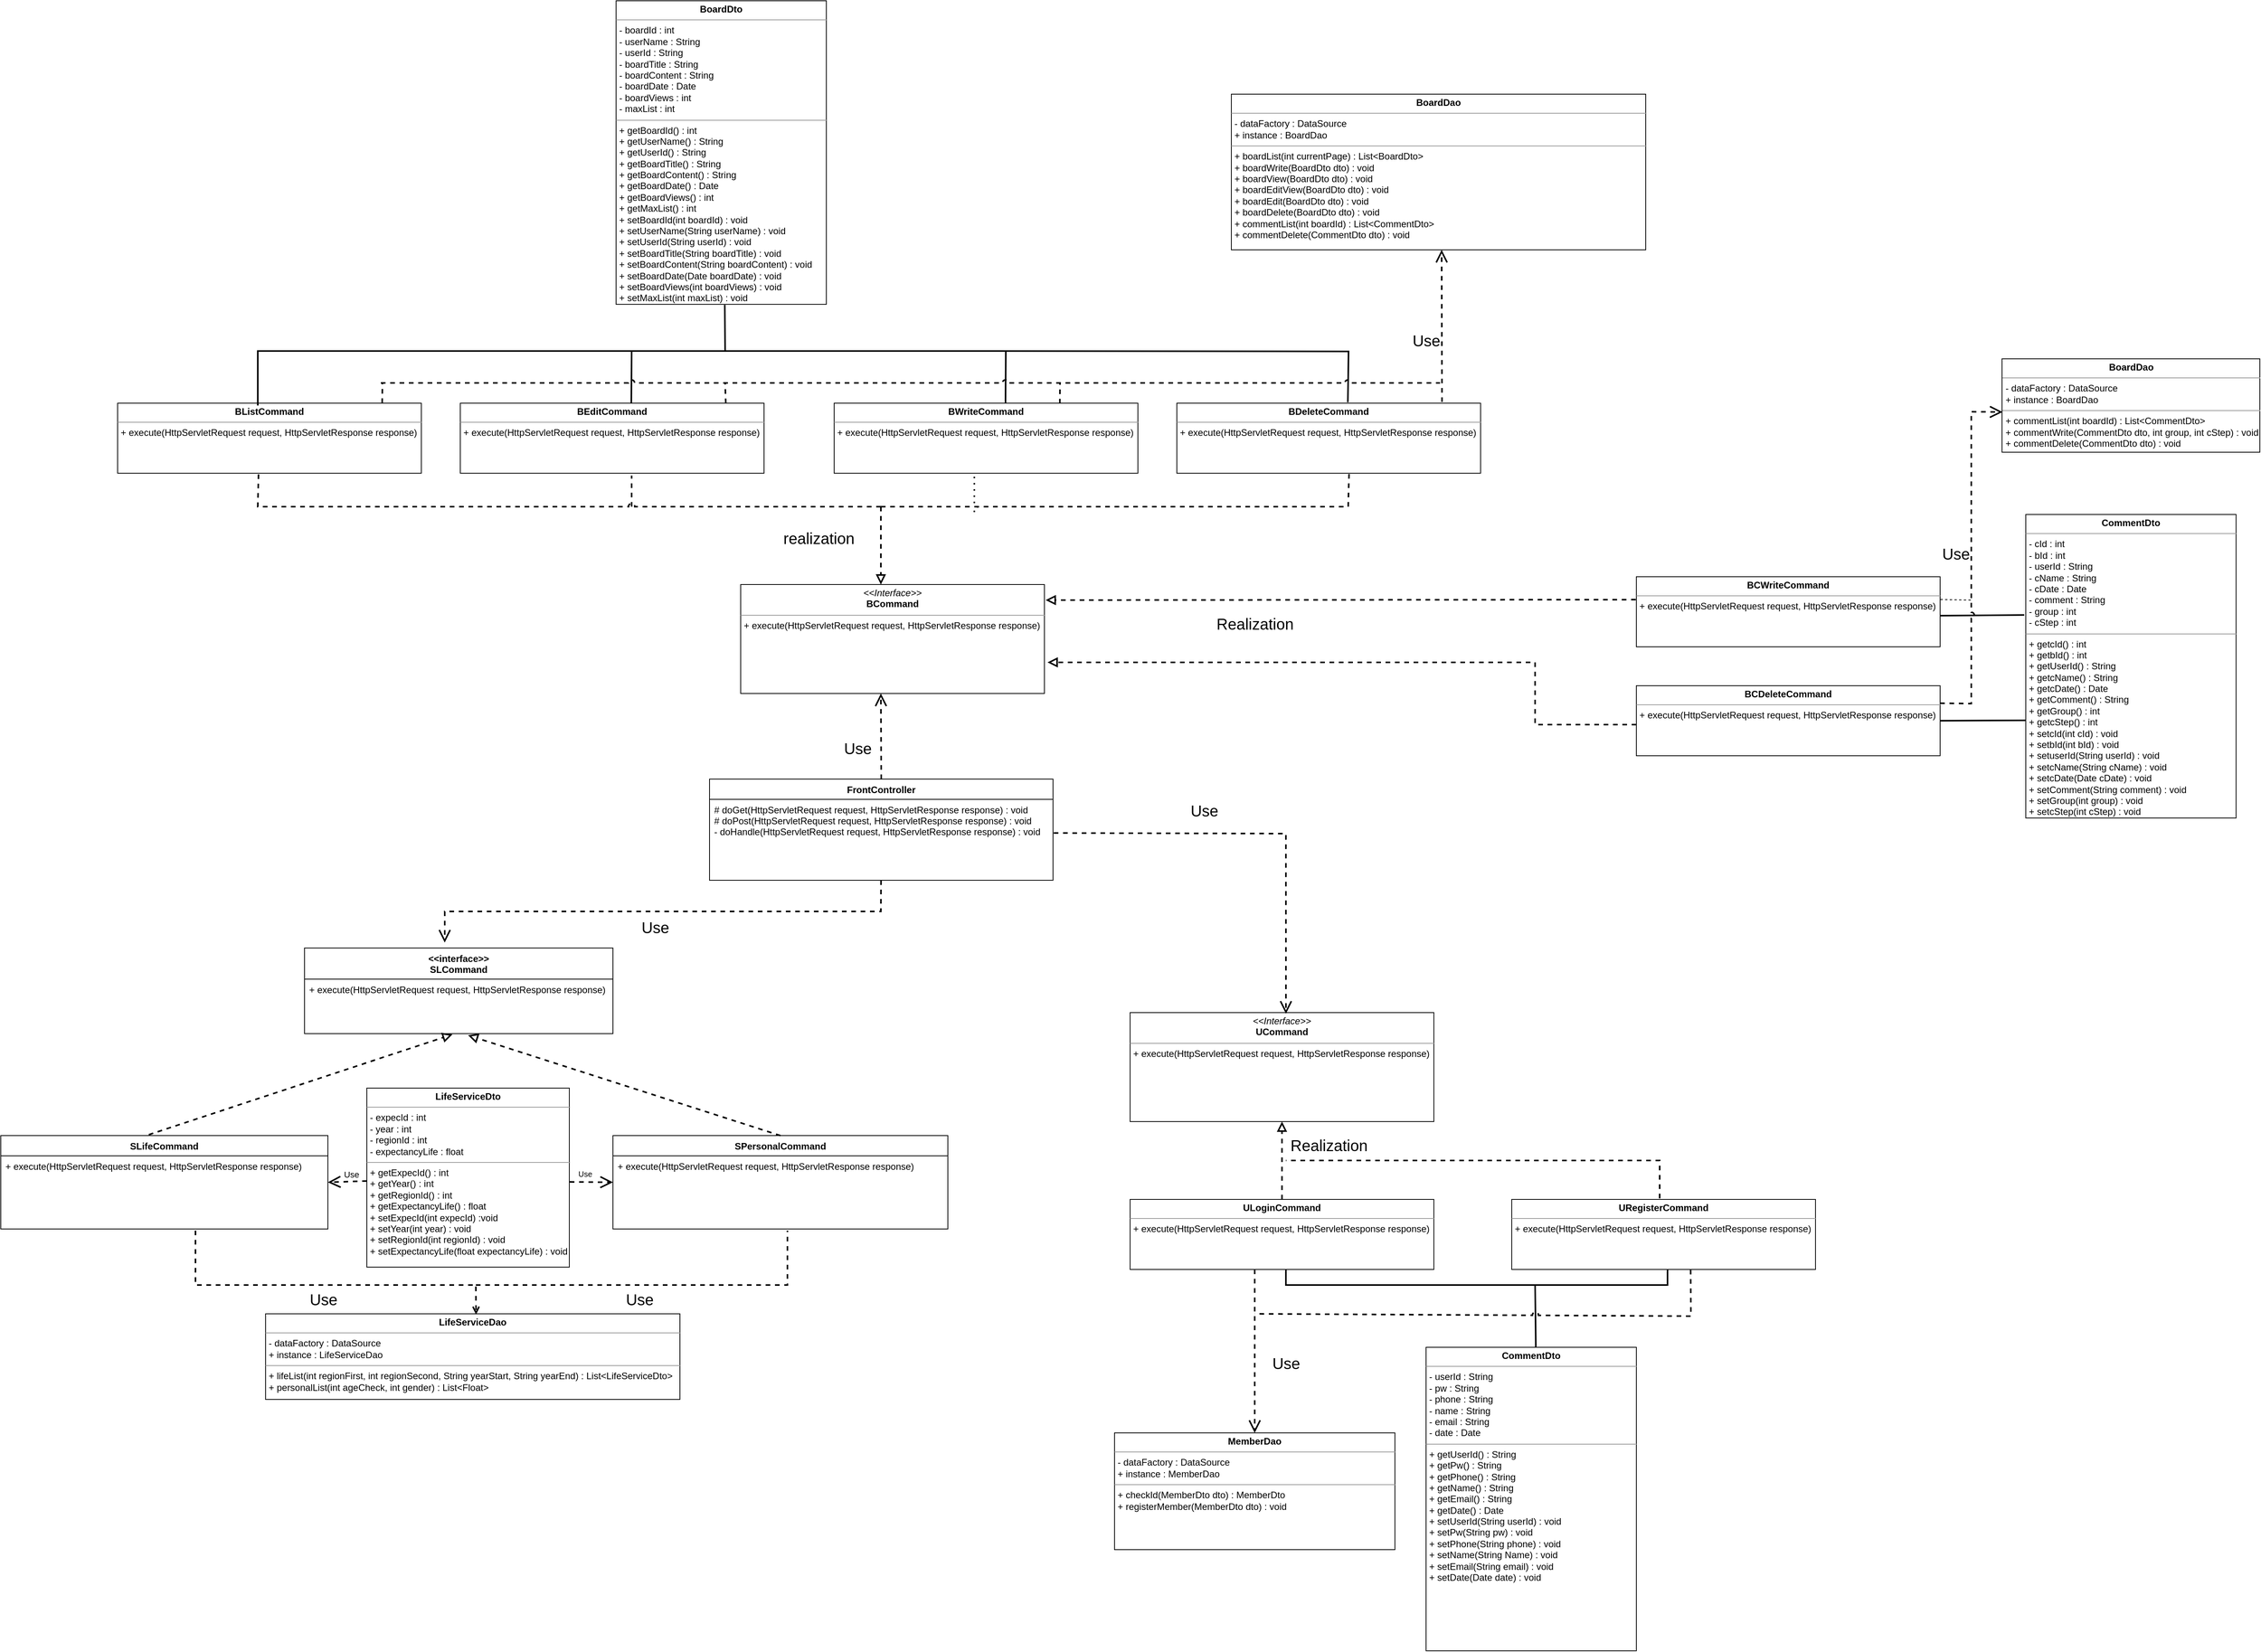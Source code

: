 <mxfile version="20.8.16" type="device"><diagram id="C5RBs43oDa-KdzZeNtuy" name="Page-1"><mxGraphModel dx="4364" dy="2813" grid="1" gridSize="10" guides="1" tooltips="1" connect="1" arrows="1" fold="1" page="1" pageScale="1" pageWidth="1169" pageHeight="827" background="none" math="0" shadow="0"><root><mxCell id="WIyWlLk6GJQsqaUBKTNV-0"/><mxCell id="WIyWlLk6GJQsqaUBKTNV-1" parent="WIyWlLk6GJQsqaUBKTNV-0"/><mxCell id="zkfFHV4jXpPFQw0GAbJ--0" value="FrontController" style="swimlane;fontStyle=1;align=center;verticalAlign=top;childLayout=stackLayout;horizontal=1;startSize=26;horizontalStack=0;resizeParent=1;resizeLast=0;collapsible=1;marginBottom=0;rounded=0;shadow=0;strokeWidth=1;" parent="WIyWlLk6GJQsqaUBKTNV-1" vertex="1"><mxGeometry x="-740" y="30" width="441" height="130" as="geometry"><mxRectangle x="230" y="140" width="160" height="26" as="alternateBounds"/></mxGeometry></mxCell><mxCell id="zkfFHV4jXpPFQw0GAbJ--5" value="# doGet(HttpServletRequest request, HttpServletResponse response) : void&#10;# doPost(HttpServletRequest request, HttpServletResponse response) : void&#10;- doHandle(HttpServletRequest request, HttpServletResponse response) : void&#10; " style="text;align=left;verticalAlign=top;spacingLeft=4;spacingRight=4;overflow=hidden;rotatable=0;points=[[0,0.5],[1,0.5]];portConstraint=eastwest;" parent="zkfFHV4jXpPFQw0GAbJ--0" vertex="1"><mxGeometry y="26" width="441" height="104" as="geometry"/></mxCell><mxCell id="jNROpokD75IWTTZKU7KT-20" value="&lt;font style=&quot;font-size: 20px;&quot;&gt;Use&lt;/font&gt;" style="endArrow=open;endSize=12;dashed=1;html=1;rounded=0;strokeWidth=2;" parent="zkfFHV4jXpPFQw0GAbJ--0" edge="1" source="zkfFHV4jXpPFQw0GAbJ--5"><mxGeometry x="0.031" y="20" width="160" relative="1" as="geometry"><mxPoint x="370" y="199" as="sourcePoint"/><mxPoint x="-340" y="210" as="targetPoint"/><Array as="points"><mxPoint x="220" y="170"/><mxPoint x="-340" y="170"/></Array><mxPoint as="offset"/></mxGeometry></mxCell><mxCell id="zkfFHV4jXpPFQw0GAbJ--6" value="SLifeCommand" style="swimlane;fontStyle=1;align=center;verticalAlign=top;childLayout=stackLayout;horizontal=1;startSize=26;horizontalStack=0;resizeParent=1;resizeLast=0;collapsible=1;marginBottom=0;rounded=0;shadow=0;strokeWidth=1;" parent="WIyWlLk6GJQsqaUBKTNV-1" vertex="1"><mxGeometry x="-1650" y="488" width="420" height="120" as="geometry"><mxRectangle x="130" y="380" width="160" height="26" as="alternateBounds"/></mxGeometry></mxCell><mxCell id="jNROpokD75IWTTZKU7KT-12" value="" style="endArrow=block;startArrow=none;endFill=0;startFill=0;endSize=8;html=1;verticalAlign=bottom;dashed=1;labelBackgroundColor=none;rounded=0;strokeWidth=2;" parent="zkfFHV4jXpPFQw0GAbJ--6" edge="1"><mxGeometry width="160" relative="1" as="geometry"><mxPoint x="190" y="-1.11" as="sourcePoint"/><mxPoint x="580" y="-130" as="targetPoint"/></mxGeometry></mxCell><mxCell id="zkfFHV4jXpPFQw0GAbJ--7" value="+ execute(HttpServletRequest request, HttpServletResponse response)" style="text;align=left;verticalAlign=top;spacingLeft=4;spacingRight=4;overflow=hidden;rotatable=0;points=[[0,0.5],[1,0.5]];portConstraint=eastwest;" parent="zkfFHV4jXpPFQw0GAbJ--6" vertex="1"><mxGeometry y="26" width="420" height="26" as="geometry"/></mxCell><mxCell id="zkfFHV4jXpPFQw0GAbJ--13" value="SPersonalCommand" style="swimlane;fontStyle=1;align=center;verticalAlign=top;childLayout=stackLayout;horizontal=1;startSize=26;horizontalStack=0;resizeParent=1;resizeLast=0;collapsible=1;marginBottom=0;rounded=0;shadow=0;strokeWidth=1;" parent="WIyWlLk6GJQsqaUBKTNV-1" vertex="1"><mxGeometry x="-864" y="488" width="430" height="120" as="geometry"><mxRectangle x="340" y="380" width="170" height="26" as="alternateBounds"/></mxGeometry></mxCell><mxCell id="zkfFHV4jXpPFQw0GAbJ--14" value="+ execute(HttpServletRequest request, HttpServletResponse response)" style="text;align=left;verticalAlign=top;spacingLeft=4;spacingRight=4;overflow=hidden;rotatable=0;points=[[0,0.5],[1,0.5]];portConstraint=eastwest;" parent="zkfFHV4jXpPFQw0GAbJ--13" vertex="1"><mxGeometry y="26" width="430" height="26" as="geometry"/></mxCell><mxCell id="zkfFHV4jXpPFQw0GAbJ--17" value="&lt;&lt;interface&gt;&gt;&#10;SLCommand" style="swimlane;fontStyle=1;align=center;verticalAlign=top;childLayout=stackLayout;horizontal=1;startSize=40;horizontalStack=0;resizeParent=1;resizeLast=0;collapsible=1;marginBottom=0;rounded=0;shadow=0;strokeWidth=1;" parent="WIyWlLk6GJQsqaUBKTNV-1" vertex="1"><mxGeometry x="-1260" y="247" width="396" height="110" as="geometry"><mxRectangle x="550" y="140" width="160" height="26" as="alternateBounds"/></mxGeometry></mxCell><mxCell id="zkfFHV4jXpPFQw0GAbJ--22" value="+ execute(HttpServletRequest request, HttpServletResponse response)" style="text;align=left;verticalAlign=top;spacingLeft=4;spacingRight=4;overflow=hidden;rotatable=0;points=[[0,0.5],[1,0.5]];portConstraint=eastwest;rounded=0;shadow=0;html=0;" parent="zkfFHV4jXpPFQw0GAbJ--17" vertex="1"><mxGeometry y="40" width="396" height="26" as="geometry"/></mxCell><mxCell id="jNROpokD75IWTTZKU7KT-5" value="&lt;p style=&quot;margin:0px;margin-top:4px;text-align:center;&quot;&gt;&lt;b&gt;LifeServiceDto&lt;/b&gt;&lt;/p&gt;&lt;hr size=&quot;1&quot;&gt;&lt;p style=&quot;margin:0px;margin-left:4px;&quot;&gt;- expecId : int&lt;br style=&quot;border-color: var(--border-color); padding: 0px; margin: 0px;&quot;&gt;- year : int&lt;br style=&quot;border-color: var(--border-color); padding: 0px; margin: 0px;&quot;&gt;- regionId : int&lt;br style=&quot;border-color: var(--border-color); padding: 0px; margin: 0px;&quot;&gt;- expectancyLife : float&lt;br&gt;&lt;/p&gt;&lt;hr size=&quot;1&quot;&gt;&lt;p style=&quot;margin:0px;margin-left:4px;&quot;&gt;+ getExpecId() : int&lt;/p&gt;&lt;p style=&quot;margin:0px;margin-left:4px;&quot;&gt;+ getYear() : int&lt;/p&gt;&lt;p style=&quot;margin:0px;margin-left:4px;&quot;&gt;+ getRegionId() : int&lt;/p&gt;&lt;p style=&quot;margin:0px;margin-left:4px;&quot;&gt;+ getExpectancyLife() : float&lt;/p&gt;&lt;p style=&quot;margin:0px;margin-left:4px;&quot;&gt;+ setExpecId(int expecId) :void&lt;/p&gt;&lt;p style=&quot;margin:0px;margin-left:4px;&quot;&gt;+ setYear(int year) : void&lt;/p&gt;&lt;p style=&quot;margin:0px;margin-left:4px;&quot;&gt;+ setRegionId(int regionId) : void&lt;/p&gt;&lt;p style=&quot;margin:0px;margin-left:4px;&quot;&gt;+ setExpectancyLife(float expectancyLife) : void&lt;/p&gt;" style="verticalAlign=top;align=left;overflow=fill;fontSize=12;fontFamily=Helvetica;html=1;" parent="WIyWlLk6GJQsqaUBKTNV-1" vertex="1"><mxGeometry x="-1180" y="427" width="260" height="230" as="geometry"/></mxCell><mxCell id="jNROpokD75IWTTZKU7KT-10" value="&lt;p style=&quot;margin:0px;margin-top:4px;text-align:center;&quot;&gt;&lt;b&gt;LifeServiceDao&lt;/b&gt;&lt;/p&gt;&lt;hr size=&quot;1&quot;&gt;&lt;p style=&quot;margin:0px;margin-left:4px;&quot;&gt;- dataFactory : DataSource&lt;/p&gt;&lt;p style=&quot;margin:0px;margin-left:4px;&quot;&gt;+ instance : LifeServiceDao&lt;/p&gt;&lt;hr size=&quot;1&quot;&gt;&lt;p style=&quot;margin:0px;margin-left:4px;&quot;&gt;+ lifeList(int regionFirst, int regionSecond, String yearStart, String yearEnd) : List&amp;lt;LifeServiceDto&amp;gt;&lt;br style=&quot;border-color: var(--border-color); padding: 0px; margin: 0px;&quot;&gt;+ personalList(int ageCheck, int gender) : List&amp;lt;Float&amp;gt;&lt;br&gt;&lt;/p&gt;" style="verticalAlign=top;align=left;overflow=fill;fontSize=12;fontFamily=Helvetica;html=1;" parent="WIyWlLk6GJQsqaUBKTNV-1" vertex="1"><mxGeometry x="-1310" y="717" width="532" height="110" as="geometry"/></mxCell><mxCell id="jNROpokD75IWTTZKU7KT-13" value="" style="endArrow=block;startArrow=none;endFill=0;startFill=0;endSize=8;html=1;verticalAlign=bottom;dashed=1;labelBackgroundColor=none;rounded=0;exitX=0.5;exitY=0;exitDx=0;exitDy=0;strokeWidth=2;" parent="WIyWlLk6GJQsqaUBKTNV-1" source="zkfFHV4jXpPFQw0GAbJ--13" edge="1"><mxGeometry width="160" relative="1" as="geometry"><mxPoint x="-1440" y="488.0" as="sourcePoint"/><mxPoint x="-1050" y="359.11" as="targetPoint"/></mxGeometry></mxCell><mxCell id="jNROpokD75IWTTZKU7KT-16" value="&lt;font style=&quot;font-size: 10px;&quot;&gt;Use&lt;/font&gt;" style="endArrow=open;endSize=12;dashed=1;html=1;rounded=0;entryX=0;entryY=0.5;entryDx=0;entryDy=0;exitX=1.002;exitY=0.524;exitDx=0;exitDy=0;exitPerimeter=0;strokeWidth=2;" parent="WIyWlLk6GJQsqaUBKTNV-1" source="jNROpokD75IWTTZKU7KT-5" target="zkfFHV4jXpPFQw0GAbJ--13" edge="1"><mxGeometry x="-0.301" y="11" width="160" relative="1" as="geometry"><mxPoint x="-960" y="508" as="sourcePoint"/><mxPoint x="-800" y="508" as="targetPoint"/><mxPoint as="offset"/></mxGeometry></mxCell><mxCell id="jNROpokD75IWTTZKU7KT-17" value="Use" style="endArrow=open;endSize=12;dashed=1;html=1;rounded=0;entryX=1;entryY=0.5;entryDx=0;entryDy=0;strokeWidth=2;" parent="WIyWlLk6GJQsqaUBKTNV-1" source="jNROpokD75IWTTZKU7KT-5" target="zkfFHV4jXpPFQw0GAbJ--6" edge="1"><mxGeometry x="-0.212" y="-9" width="160" relative="1" as="geometry"><mxPoint x="-1189.0" y="550.05" as="sourcePoint"/><mxPoint x="-1134.3" y="548" as="targetPoint"/><mxPoint as="offset"/></mxGeometry></mxCell><mxCell id="eO4Q6esV7gAD4wYkz9ZW-29" value="&lt;p style=&quot;margin:0px;margin-top:4px;text-align:center;&quot;&gt;&lt;i&gt;&amp;lt;&amp;lt;Interface&amp;gt;&amp;gt;&lt;/i&gt;&lt;br&gt;&lt;b&gt;BCommand&lt;/b&gt;&lt;/p&gt;&lt;hr size=&quot;1&quot;&gt;&lt;p style=&quot;margin:0px;margin-left:4px;&quot;&gt;+ execute(HttpServletRequest request, HttpServletResponse response)&lt;br&gt;&lt;/p&gt;" style="verticalAlign=top;align=left;overflow=fill;fontSize=12;fontFamily=Helvetica;html=1;" parent="WIyWlLk6GJQsqaUBKTNV-1" vertex="1"><mxGeometry x="-700" y="-220" width="390" height="140" as="geometry"/></mxCell><mxCell id="eO4Q6esV7gAD4wYkz9ZW-30" value="&lt;p style=&quot;margin:0px;margin-top:4px;text-align:center;&quot;&gt;&lt;b&gt;BWriteCommand&lt;/b&gt;&lt;/p&gt;&lt;hr size=&quot;1&quot;&gt;&lt;p style=&quot;margin:0px;margin-left:4px;&quot;&gt;&lt;span style=&quot;background-color: initial;&quot;&gt;+ execute(HttpServletRequest request, HttpServletResponse response)&lt;/span&gt;&lt;br&gt;&lt;/p&gt;" style="verticalAlign=top;align=left;overflow=fill;fontSize=12;fontFamily=Helvetica;html=1;" parent="WIyWlLk6GJQsqaUBKTNV-1" vertex="1"><mxGeometry x="-580" y="-453" width="390" height="90" as="geometry"/></mxCell><mxCell id="eO4Q6esV7gAD4wYkz9ZW-31" value="&lt;p style=&quot;margin:0px;margin-top:4px;text-align:center;&quot;&gt;&lt;b&gt;BDeleteCommand&lt;/b&gt;&lt;/p&gt;&lt;hr size=&quot;1&quot;&gt;&lt;p style=&quot;margin:0px;margin-left:4px;&quot;&gt;&lt;span style=&quot;background-color: initial;&quot;&gt;+ execute(HttpServletRequest request, HttpServletResponse response)&lt;/span&gt;&lt;br&gt;&lt;/p&gt;" style="verticalAlign=top;align=left;overflow=fill;fontSize=12;fontFamily=Helvetica;html=1;" parent="WIyWlLk6GJQsqaUBKTNV-1" vertex="1"><mxGeometry x="-140" y="-453" width="390" height="90" as="geometry"/></mxCell><mxCell id="eO4Q6esV7gAD4wYkz9ZW-32" value="&lt;p style=&quot;margin:0px;margin-top:4px;text-align:center;&quot;&gt;&lt;b&gt;BCDeleteCommand&lt;/b&gt;&lt;/p&gt;&lt;hr size=&quot;1&quot;&gt;&lt;p style=&quot;margin:0px;margin-left:4px;&quot;&gt;&lt;span style=&quot;background-color: initial;&quot;&gt;+ execute(HttpServletRequest request, HttpServletResponse response)&lt;/span&gt;&lt;br&gt;&lt;/p&gt;" style="verticalAlign=top;align=left;overflow=fill;fontSize=12;fontFamily=Helvetica;html=1;" parent="WIyWlLk6GJQsqaUBKTNV-1" vertex="1"><mxGeometry x="450" y="-90" width="390" height="90" as="geometry"/></mxCell><mxCell id="eO4Q6esV7gAD4wYkz9ZW-33" value="&lt;p style=&quot;margin:0px;margin-top:4px;text-align:center;&quot;&gt;&lt;b&gt;BCWriteCommand&lt;/b&gt;&lt;/p&gt;&lt;hr size=&quot;1&quot;&gt;&lt;p style=&quot;margin:0px;margin-left:4px;&quot;&gt;&lt;span style=&quot;background-color: initial;&quot;&gt;+ execute(HttpServletRequest request, HttpServletResponse response)&lt;/span&gt;&lt;br&gt;&lt;/p&gt;" style="verticalAlign=top;align=left;overflow=fill;fontSize=12;fontFamily=Helvetica;html=1;" parent="WIyWlLk6GJQsqaUBKTNV-1" vertex="1"><mxGeometry x="450" y="-230" width="390" height="90" as="geometry"/></mxCell><mxCell id="eO4Q6esV7gAD4wYkz9ZW-34" value="&lt;p style=&quot;margin:0px;margin-top:4px;text-align:center;&quot;&gt;&lt;b&gt;BEditCommand&lt;/b&gt;&lt;/p&gt;&lt;hr size=&quot;1&quot;&gt;&lt;p style=&quot;margin:0px;margin-left:4px;&quot;&gt;&lt;span style=&quot;background-color: initial;&quot;&gt;+ execute(HttpServletRequest request, HttpServletResponse response)&lt;/span&gt;&lt;br&gt;&lt;/p&gt;" style="verticalAlign=top;align=left;overflow=fill;fontSize=12;fontFamily=Helvetica;html=1;" parent="WIyWlLk6GJQsqaUBKTNV-1" vertex="1"><mxGeometry x="-1060" y="-453" width="390" height="90" as="geometry"/></mxCell><mxCell id="eO4Q6esV7gAD4wYkz9ZW-36" value="&lt;p style=&quot;margin:0px;margin-top:4px;text-align:center;&quot;&gt;&lt;b&gt;BListCommand&lt;/b&gt;&lt;/p&gt;&lt;hr size=&quot;1&quot;&gt;&lt;p style=&quot;margin:0px;margin-left:4px;&quot;&gt;&lt;span style=&quot;background-color: initial;&quot;&gt;+ execute(HttpServletRequest request, HttpServletResponse response)&lt;/span&gt;&lt;br&gt;&lt;/p&gt;" style="verticalAlign=top;align=left;overflow=fill;fontSize=12;fontFamily=Helvetica;html=1;" parent="WIyWlLk6GJQsqaUBKTNV-1" vertex="1"><mxGeometry x="-1500" y="-453" width="390" height="90" as="geometry"/></mxCell><mxCell id="eO4Q6esV7gAD4wYkz9ZW-48" value="&lt;p style=&quot;margin:0px;margin-top:4px;text-align:center;&quot;&gt;&lt;b&gt;BoardDao&lt;/b&gt;&lt;/p&gt;&lt;hr size=&quot;1&quot;&gt;&lt;p style=&quot;margin:0px;margin-left:4px;&quot;&gt;- dataFactory : DataSource&lt;/p&gt;&lt;p style=&quot;margin:0px;margin-left:4px;&quot;&gt;+ instance : BoardDao&lt;/p&gt;&lt;hr size=&quot;1&quot;&gt;&lt;p style=&quot;margin:0px;margin-left:4px;&quot;&gt;+ boardList(int currentPage) : List&amp;lt;BoardDto&amp;gt;&lt;br style=&quot;border-color: var(--border-color); padding: 0px; margin: 0px;&quot;&gt;+ boardWrite(BoardDto dto) : void&lt;br&gt;&lt;/p&gt;&lt;p style=&quot;margin:0px;margin-left:4px;&quot;&gt;+ boardView(BoardDto dto) : void&lt;/p&gt;&lt;p style=&quot;margin:0px;margin-left:4px;&quot;&gt;+ boardEditView(BoardDto dto) : void&lt;/p&gt;&lt;p style=&quot;margin:0px;margin-left:4px;&quot;&gt;+ boardEdit(BoardDto dto) : void&lt;/p&gt;&lt;p style=&quot;margin:0px;margin-left:4px;&quot;&gt;+ boardDelete(BoardDto dto) : void&lt;/p&gt;&lt;p style=&quot;margin:0px;margin-left:4px;&quot;&gt;+ commentList(int boardId) : List&amp;lt;CommentDto&amp;gt;&lt;/p&gt;&lt;p style=&quot;margin:0px;margin-left:4px;&quot;&gt;+ commentDelete(CommentDto dto) : void&lt;/p&gt;&lt;p style=&quot;margin:0px;margin-left:4px;&quot;&gt;&lt;br&gt;&lt;/p&gt;" style="verticalAlign=top;align=left;overflow=fill;fontSize=12;fontFamily=Helvetica;html=1;" parent="WIyWlLk6GJQsqaUBKTNV-1" vertex="1"><mxGeometry x="-70" y="-850" width="532" height="200" as="geometry"/></mxCell><mxCell id="eO4Q6esV7gAD4wYkz9ZW-52" value="&lt;p style=&quot;margin:0px;margin-top:4px;text-align:center;&quot;&gt;&lt;b&gt;BoardDto&lt;/b&gt;&lt;/p&gt;&lt;hr size=&quot;1&quot;&gt;&lt;p style=&quot;margin:0px;margin-left:4px;&quot;&gt;- boardId : int&lt;/p&gt;&lt;p style=&quot;margin:0px;margin-left:4px;&quot;&gt;- userName : String&lt;/p&gt;&lt;p style=&quot;margin:0px;margin-left:4px;&quot;&gt;- userId : String&lt;/p&gt;&lt;p style=&quot;margin:0px;margin-left:4px;&quot;&gt;- boardTitle : String&lt;/p&gt;&lt;p style=&quot;margin:0px;margin-left:4px;&quot;&gt;- boardContent : String&lt;/p&gt;&lt;p style=&quot;margin:0px;margin-left:4px;&quot;&gt;- boardDate : Date&lt;/p&gt;&lt;p style=&quot;margin:0px;margin-left:4px;&quot;&gt;- boardViews : int&lt;/p&gt;&lt;p style=&quot;margin:0px;margin-left:4px;&quot;&gt;- maxList : int&amp;nbsp;&lt;/p&gt;&lt;hr size=&quot;1&quot;&gt;&lt;p style=&quot;margin:0px;margin-left:4px;&quot;&gt;+ getBoardId() : int&lt;/p&gt;&lt;p style=&quot;margin:0px;margin-left:4px;&quot;&gt;+ getUserName() : String&lt;/p&gt;&lt;p style=&quot;margin:0px;margin-left:4px;&quot;&gt;+ getUserId() : String&lt;/p&gt;&lt;p style=&quot;margin:0px;margin-left:4px;&quot;&gt;+ getBoardTitle() : String&lt;/p&gt;&lt;p style=&quot;margin:0px;margin-left:4px;&quot;&gt;+ getBoardContent() : String&lt;/p&gt;&lt;p style=&quot;margin:0px;margin-left:4px;&quot;&gt;+ getBoardDate() : Date&lt;/p&gt;&lt;p style=&quot;margin:0px;margin-left:4px;&quot;&gt;+ getBoardViews() : int&lt;/p&gt;&lt;p style=&quot;margin:0px;margin-left:4px;&quot;&gt;+ getMaxList() : int&lt;/p&gt;&lt;p style=&quot;margin:0px;margin-left:4px;&quot;&gt;+ setBoardId(int boardId) : void&lt;/p&gt;&lt;p style=&quot;margin:0px;margin-left:4px;&quot;&gt;+ setUserName(String userName) : void&lt;/p&gt;&lt;p style=&quot;margin:0px;margin-left:4px;&quot;&gt;+ setUserId(String userId) : void&lt;/p&gt;&lt;p style=&quot;margin:0px;margin-left:4px;&quot;&gt;+ setBoardTitle(String boardTitle) : void&lt;/p&gt;&lt;p style=&quot;margin:0px;margin-left:4px;&quot;&gt;+ setBoardContent(String boardContent) : void&lt;/p&gt;&lt;p style=&quot;margin:0px;margin-left:4px;&quot;&gt;+ setBoardDate(Date boardDate) : void&lt;/p&gt;&lt;p style=&quot;margin:0px;margin-left:4px;&quot;&gt;+ setBoardViews(int boardViews) : void&lt;/p&gt;&lt;p style=&quot;margin:0px;margin-left:4px;&quot;&gt;+ setMaxList(int maxList) : void&lt;/p&gt;" style="verticalAlign=top;align=left;overflow=fill;fontSize=12;fontFamily=Helvetica;html=1;" parent="WIyWlLk6GJQsqaUBKTNV-1" vertex="1"><mxGeometry x="-860" y="-970" width="270" height="390" as="geometry"/></mxCell><mxCell id="eO4Q6esV7gAD4wYkz9ZW-55" value="&lt;p style=&quot;margin:0px;margin-top:4px;text-align:center;&quot;&gt;&lt;b&gt;CommentDto&lt;/b&gt;&lt;/p&gt;&lt;hr size=&quot;1&quot;&gt;&lt;p style=&quot;margin:0px;margin-left:4px;&quot;&gt;- cId : int&lt;/p&gt;&lt;p style=&quot;margin:0px;margin-left:4px;&quot;&gt;&lt;span style=&quot;background-color: initial;&quot;&gt;- bId : int&lt;/span&gt;&lt;/p&gt;&lt;p style=&quot;margin:0px;margin-left:4px;&quot;&gt;&lt;span style=&quot;background-color: initial;&quot;&gt;- userId : String&lt;/span&gt;&lt;/p&gt;&lt;p style=&quot;margin:0px;margin-left:4px;&quot;&gt;&lt;span style=&quot;background-color: initial;&quot;&gt;- cName : String&lt;/span&gt;&lt;/p&gt;&lt;p style=&quot;margin:0px;margin-left:4px;&quot;&gt;&lt;span style=&quot;background-color: initial;&quot;&gt;- cDate : Date&lt;/span&gt;&lt;/p&gt;&lt;p style=&quot;margin:0px;margin-left:4px;&quot;&gt;&lt;span style=&quot;background-color: initial;&quot;&gt;- comment : String&lt;/span&gt;&lt;/p&gt;&lt;p style=&quot;margin:0px;margin-left:4px;&quot;&gt;&lt;span style=&quot;background-color: initial;&quot;&gt;- group : int&lt;/span&gt;&lt;/p&gt;&lt;p style=&quot;margin:0px;margin-left:4px;&quot;&gt;&lt;span style=&quot;background-color: initial;&quot;&gt;- cStep : int&amp;nbsp;&lt;/span&gt;&lt;/p&gt;&lt;hr size=&quot;1&quot;&gt;&lt;p style=&quot;margin:0px;margin-left:4px;&quot;&gt;+ getcId() : int&lt;/p&gt;&lt;p style=&quot;margin:0px;margin-left:4px;&quot;&gt;+ getbId() : int&lt;/p&gt;&lt;p style=&quot;margin:0px;margin-left:4px;&quot;&gt;+ getUserId() : String&lt;/p&gt;&lt;p style=&quot;margin:0px;margin-left:4px;&quot;&gt;+ getcName() : String&lt;/p&gt;&lt;p style=&quot;margin:0px;margin-left:4px;&quot;&gt;+ getcDate() : Date&lt;/p&gt;&lt;p style=&quot;margin:0px;margin-left:4px;&quot;&gt;+ getComment() : String&lt;/p&gt;&lt;p style=&quot;margin:0px;margin-left:4px;&quot;&gt;+ getGroup() : int&lt;/p&gt;&lt;p style=&quot;margin:0px;margin-left:4px;&quot;&gt;+ getcStep() : int&lt;/p&gt;&lt;p style=&quot;margin:0px;margin-left:4px;&quot;&gt;+ setcId(int cId) : void&lt;/p&gt;&lt;p style=&quot;margin:0px;margin-left:4px;&quot;&gt;+ setbId(int bId) : void&lt;/p&gt;&lt;p style=&quot;margin:0px;margin-left:4px;&quot;&gt;+ setuserId(String userId) : void&lt;/p&gt;&lt;p style=&quot;margin:0px;margin-left:4px;&quot;&gt;+ setcName(String cName) : void&lt;/p&gt;&lt;p style=&quot;margin:0px;margin-left:4px;&quot;&gt;+ setcDate(Date cDate) : void&lt;/p&gt;&lt;p style=&quot;margin:0px;margin-left:4px;&quot;&gt;+ setComment(String comment) : void&lt;/p&gt;&lt;p style=&quot;margin:0px;margin-left:4px;&quot;&gt;+ setGroup(int group) : void&lt;/p&gt;&lt;p style=&quot;margin:0px;margin-left:4px;&quot;&gt;+ setcStep(int cStep) : void&lt;/p&gt;" style="verticalAlign=top;align=left;overflow=fill;fontSize=12;fontFamily=Helvetica;html=1;" parent="WIyWlLk6GJQsqaUBKTNV-1" vertex="1"><mxGeometry x="950" y="-310" width="270" height="390" as="geometry"/></mxCell><mxCell id="eO4Q6esV7gAD4wYkz9ZW-59" value="" style="endArrow=none;startArrow=none;endFill=0;startFill=0;endSize=8;html=1;verticalAlign=bottom;labelBackgroundColor=none;strokeWidth=2;rounded=0;fontSize=2;" parent="WIyWlLk6GJQsqaUBKTNV-1" edge="1"><mxGeometry width="160" relative="1" as="geometry"><mxPoint x="-440" y="-520" as="sourcePoint"/><mxPoint x="-1320" y="-450" as="targetPoint"/><Array as="points"><mxPoint x="-1320" y="-520"/><mxPoint x="-1320" y="-450"/></Array></mxGeometry></mxCell><mxCell id="eO4Q6esV7gAD4wYkz9ZW-75" value="" style="endArrow=none;html=1;rounded=0;strokeWidth=2;fontSize=2;exitX=0.563;exitY=-0.012;exitDx=0;exitDy=0;exitPerimeter=0;" parent="WIyWlLk6GJQsqaUBKTNV-1" source="eO4Q6esV7gAD4wYkz9ZW-31" edge="1"><mxGeometry width="50" height="50" relative="1" as="geometry"><mxPoint x="80" y="-460" as="sourcePoint"/><mxPoint x="-440" y="-520" as="targetPoint"/><Array as="points"><mxPoint x="80.46" y="-519.54"/></Array></mxGeometry></mxCell><mxCell id="eO4Q6esV7gAD4wYkz9ZW-79" value="" style="endArrow=none;dashed=1;html=1;rounded=0;strokeWidth=2;fontSize=2;entryX=0.567;entryY=0.995;entryDx=0;entryDy=0;entryPerimeter=0;" parent="WIyWlLk6GJQsqaUBKTNV-1" target="eO4Q6esV7gAD4wYkz9ZW-31" edge="1"><mxGeometry width="50" height="50" relative="1" as="geometry"><mxPoint x="-520" y="-320" as="sourcePoint"/><mxPoint x="40" y="-320" as="targetPoint"/><Array as="points"><mxPoint x="80" y="-320"/></Array></mxGeometry></mxCell><mxCell id="eO4Q6esV7gAD4wYkz9ZW-80" value="" style="endArrow=none;dashed=1;html=1;rounded=0;strokeWidth=2;fontSize=2;" parent="WIyWlLk6GJQsqaUBKTNV-1" edge="1"><mxGeometry width="50" height="50" relative="1" as="geometry"><mxPoint x="-840" y="-320" as="sourcePoint"/><mxPoint x="-840" y="-360" as="targetPoint"/></mxGeometry></mxCell><mxCell id="eO4Q6esV7gAD4wYkz9ZW-91" value="" style="endArrow=block;startArrow=none;endFill=0;startFill=0;endSize=8;html=1;verticalAlign=bottom;dashed=1;labelBackgroundColor=none;rounded=0;strokeWidth=2;fontSize=2;jumpStyle=arc;" parent="WIyWlLk6GJQsqaUBKTNV-1" edge="1"><mxGeometry width="160" relative="1" as="geometry"><mxPoint x="450" y="-40.0" as="sourcePoint"/><mxPoint x="-306" y="-120" as="targetPoint"/><Array as="points"><mxPoint x="320" y="-40"/><mxPoint x="320" y="-120"/></Array></mxGeometry></mxCell><mxCell id="eO4Q6esV7gAD4wYkz9ZW-92" value="" style="endArrow=block;startArrow=none;endFill=0;startFill=0;endSize=8;html=1;verticalAlign=bottom;dashed=1;labelBackgroundColor=none;rounded=0;strokeWidth=2;fontSize=2;jumpStyle=arc;entryX=1.004;entryY=0.143;entryDx=0;entryDy=0;entryPerimeter=0;exitX=-0.002;exitY=0.327;exitDx=0;exitDy=0;exitPerimeter=0;" parent="WIyWlLk6GJQsqaUBKTNV-1" source="eO4Q6esV7gAD4wYkz9ZW-33" target="eO4Q6esV7gAD4wYkz9ZW-29" edge="1"><mxGeometry width="160" relative="1" as="geometry"><mxPoint x="400" y="-180" as="sourcePoint"/><mxPoint x="300" y="-410" as="targetPoint"/></mxGeometry></mxCell><mxCell id="eO4Q6esV7gAD4wYkz9ZW-94" value="" style="endArrow=none;html=1;rounded=0;strokeWidth=2;fontSize=2;jumpStyle=arc;entryX=-0.007;entryY=0.331;entryDx=0;entryDy=0;entryPerimeter=0;" parent="WIyWlLk6GJQsqaUBKTNV-1" target="eO4Q6esV7gAD4wYkz9ZW-55" edge="1"><mxGeometry width="50" height="50" relative="1" as="geometry"><mxPoint x="840" y="-180" as="sourcePoint"/><mxPoint x="890" y="-230" as="targetPoint"/></mxGeometry></mxCell><mxCell id="eO4Q6esV7gAD4wYkz9ZW-95" value="" style="endArrow=none;html=1;rounded=0;strokeWidth=2;fontSize=2;jumpStyle=arc;entryX=-0.007;entryY=0.331;entryDx=0;entryDy=0;entryPerimeter=0;" parent="WIyWlLk6GJQsqaUBKTNV-1" edge="1"><mxGeometry width="50" height="50" relative="1" as="geometry"><mxPoint x="840" y="-45" as="sourcePoint"/><mxPoint x="950.0" y="-45.5" as="targetPoint"/></mxGeometry></mxCell><mxCell id="eO4Q6esV7gAD4wYkz9ZW-96" value="" style="endArrow=none;dashed=1;html=1;rounded=0;strokeWidth=2;fontSize=2;jumpStyle=arc;entryX=0.464;entryY=0.995;entryDx=0;entryDy=0;entryPerimeter=0;" parent="WIyWlLk6GJQsqaUBKTNV-1" target="eO4Q6esV7gAD4wYkz9ZW-36" edge="1"><mxGeometry width="50" height="50" relative="1" as="geometry"><mxPoint x="-520" y="-320" as="sourcePoint"/><mxPoint x="-480" y="-540" as="targetPoint"/><Array as="points"><mxPoint x="-1320" y="-320"/></Array></mxGeometry></mxCell><mxCell id="eO4Q6esV7gAD4wYkz9ZW-109" value="&lt;font style=&quot;font-size: 20px;&quot;&gt;realization&lt;/font&gt;" style="edgeLabel;html=1;align=center;verticalAlign=middle;resizable=0;points=[];fontSize=10;" parent="eO4Q6esV7gAD4wYkz9ZW-96" vertex="1" connectable="0"><mxGeometry x="-0.879" y="-1" relative="1" as="geometry"><mxPoint x="-29" y="41" as="offset"/></mxGeometry></mxCell><mxCell id="eO4Q6esV7gAD4wYkz9ZW-97" value="" style="endArrow=none;html=1;rounded=0;strokeWidth=2;fontSize=2;jumpStyle=arc;exitX=0.563;exitY=0.001;exitDx=0;exitDy=0;exitPerimeter=0;" parent="WIyWlLk6GJQsqaUBKTNV-1" source="eO4Q6esV7gAD4wYkz9ZW-34" edge="1"><mxGeometry width="50" height="50" relative="1" as="geometry"><mxPoint x="-530" y="-490" as="sourcePoint"/><mxPoint x="-840" y="-520" as="targetPoint"/></mxGeometry></mxCell><mxCell id="eO4Q6esV7gAD4wYkz9ZW-98" value="" style="endArrow=none;html=1;rounded=0;strokeWidth=2;fontSize=2;jumpStyle=arc;exitX=0.563;exitY=0.001;exitDx=0;exitDy=0;exitPerimeter=0;" parent="WIyWlLk6GJQsqaUBKTNV-1" edge="1"><mxGeometry width="50" height="50" relative="1" as="geometry"><mxPoint x="-360.0" y="-453.0" as="sourcePoint"/><mxPoint x="-359.57" y="-520.09" as="targetPoint"/></mxGeometry></mxCell><mxCell id="eO4Q6esV7gAD4wYkz9ZW-99" value="" style="endArrow=none;html=1;rounded=0;strokeWidth=2;fontSize=2;jumpStyle=arc;entryX=0.517;entryY=1.002;entryDx=0;entryDy=0;entryPerimeter=0;" parent="WIyWlLk6GJQsqaUBKTNV-1" target="eO4Q6esV7gAD4wYkz9ZW-52" edge="1"><mxGeometry width="50" height="50" relative="1" as="geometry"><mxPoint x="-720" y="-520" as="sourcePoint"/><mxPoint x="-480" y="-540" as="targetPoint"/></mxGeometry></mxCell><mxCell id="eO4Q6esV7gAD4wYkz9ZW-100" value="" style="endArrow=block;startArrow=none;endFill=0;startFill=0;endSize=8;html=1;verticalAlign=bottom;dashed=1;labelBackgroundColor=none;rounded=0;strokeWidth=2;fontSize=2;jumpStyle=arc;" parent="WIyWlLk6GJQsqaUBKTNV-1" edge="1"><mxGeometry width="160" relative="1" as="geometry"><mxPoint x="-520" y="-320" as="sourcePoint"/><mxPoint x="-520" y="-220" as="targetPoint"/></mxGeometry></mxCell><mxCell id="eO4Q6esV7gAD4wYkz9ZW-101" value="" style="endArrow=none;dashed=1;html=1;dashPattern=1 3;strokeWidth=2;rounded=0;fontSize=2;jumpStyle=arc;" parent="WIyWlLk6GJQsqaUBKTNV-1" edge="1"><mxGeometry width="50" height="50" relative="1" as="geometry"><mxPoint x="-400" y="-313" as="sourcePoint"/><mxPoint x="-400" y="-363" as="targetPoint"/></mxGeometry></mxCell><mxCell id="eO4Q6esV7gAD4wYkz9ZW-102" value="" style="endArrow=open;html=1;rounded=0;align=center;verticalAlign=bottom;dashed=1;endFill=0;labelBackgroundColor=none;strokeWidth=2;fontSize=2;jumpStyle=arc;entryX=0.508;entryY=0.009;entryDx=0;entryDy=0;entryPerimeter=0;exitX=0.508;exitY=0.009;exitDx=0;exitDy=0;exitPerimeter=0;" parent="WIyWlLk6GJQsqaUBKTNV-1" edge="1" target="jNROpokD75IWTTZKU7KT-10"><mxGeometry relative="1" as="geometry"><mxPoint x="-1400" y="610" as="sourcePoint"/><mxPoint x="-1040" y="680" as="targetPoint"/><Array as="points"><mxPoint x="-1400" y="680"/><mxPoint x="-1040" y="680"/></Array></mxGeometry></mxCell><mxCell id="eO4Q6esV7gAD4wYkz9ZW-103" value="&lt;font style=&quot;font-size: 20px;&quot;&gt;Use&lt;/font&gt;" style="resizable=0;html=1;align=center;verticalAlign=top;labelBackgroundColor=none;fontSize=10;" parent="eO4Q6esV7gAD4wYkz9ZW-102" connectable="0" vertex="1"><mxGeometry relative="1" as="geometry"/></mxCell><mxCell id="eO4Q6esV7gAD4wYkz9ZW-108" value="" style="endArrow=none;dashed=1;html=1;rounded=0;strokeWidth=2;fontSize=10;jumpStyle=arc;" parent="WIyWlLk6GJQsqaUBKTNV-1" edge="1"><mxGeometry width="50" height="50" relative="1" as="geometry"><mxPoint x="-1162" y="-479" as="sourcePoint"/><mxPoint x="198" y="-479" as="targetPoint"/><Array as="points"><mxPoint x="-1162" y="-479"/></Array></mxGeometry></mxCell><mxCell id="eO4Q6esV7gAD4wYkz9ZW-110" value="&lt;font style=&quot;font-size: 20px;&quot;&gt;Realization&lt;/font&gt;" style="edgeLabel;html=1;align=center;verticalAlign=middle;resizable=0;points=[];fontSize=10;" parent="WIyWlLk6GJQsqaUBKTNV-1" vertex="1" connectable="0"><mxGeometry x="-39.998" y="-170" as="geometry"/></mxCell><mxCell id="eO4Q6esV7gAD4wYkz9ZW-111" value="Use" style="endArrow=open;endSize=12;dashed=1;html=1;rounded=0;strokeWidth=2;fontSize=20;jumpStyle=arc;entryX=0.5;entryY=0;entryDx=0;entryDy=0;exitX=0.5;exitY=0;exitDx=0;exitDy=0;" parent="WIyWlLk6GJQsqaUBKTNV-1" edge="1" source="zkfFHV4jXpPFQw0GAbJ--0"><mxGeometry x="-0.27" y="30" width="160" relative="1" as="geometry"><mxPoint x="-360" y="-80" as="sourcePoint"/><mxPoint x="-520" y="-80" as="targetPoint"/><mxPoint as="offset"/></mxGeometry></mxCell><mxCell id="eO4Q6esV7gAD4wYkz9ZW-112" value="" style="endArrow=none;dashed=1;html=1;rounded=0;strokeWidth=2;fontSize=20;jumpStyle=arc;exitX=0.874;exitY=0;exitDx=0;exitDy=0;exitPerimeter=0;" parent="WIyWlLk6GJQsqaUBKTNV-1" source="eO4Q6esV7gAD4wYkz9ZW-34" edge="1"><mxGeometry width="50" height="50" relative="1" as="geometry"><mxPoint x="-720" y="-460" as="sourcePoint"/><mxPoint x="-720" y="-480" as="targetPoint"/></mxGeometry></mxCell><mxCell id="eO4Q6esV7gAD4wYkz9ZW-117" value="&lt;p style=&quot;margin:0px;margin-top:4px;text-align:center;&quot;&gt;&lt;i&gt;&amp;lt;&amp;lt;Interface&amp;gt;&amp;gt;&lt;/i&gt;&lt;br&gt;&lt;b&gt;UCommand&lt;/b&gt;&lt;/p&gt;&lt;hr size=&quot;1&quot;&gt;&lt;p style=&quot;margin:0px;margin-left:4px;&quot;&gt;+ execute(HttpServletRequest request, HttpServletResponse response)&lt;br&gt;&lt;/p&gt;" style="verticalAlign=top;align=left;overflow=fill;fontSize=12;fontFamily=Helvetica;html=1;" parent="WIyWlLk6GJQsqaUBKTNV-1" vertex="1"><mxGeometry x="-200" y="330" width="390" height="140" as="geometry"/></mxCell><mxCell id="eO4Q6esV7gAD4wYkz9ZW-119" value="&lt;p style=&quot;margin:0px;margin-top:4px;text-align:center;&quot;&gt;&lt;b&gt;ULoginCommand&lt;/b&gt;&lt;/p&gt;&lt;hr size=&quot;1&quot;&gt;&lt;p style=&quot;margin:0px;margin-left:4px;&quot;&gt;&lt;span style=&quot;background-color: initial;&quot;&gt;+ execute(HttpServletRequest request, HttpServletResponse response)&lt;/span&gt;&lt;br&gt;&lt;/p&gt;" style="verticalAlign=top;align=left;overflow=fill;fontSize=12;fontFamily=Helvetica;html=1;" parent="WIyWlLk6GJQsqaUBKTNV-1" vertex="1"><mxGeometry x="-200" y="570" width="390" height="90" as="geometry"/></mxCell><mxCell id="eO4Q6esV7gAD4wYkz9ZW-120" value="&lt;p style=&quot;margin:0px;margin-top:4px;text-align:center;&quot;&gt;&lt;b&gt;URegisterCommand&lt;/b&gt;&lt;/p&gt;&lt;hr size=&quot;1&quot;&gt;&lt;p style=&quot;margin:0px;margin-left:4px;&quot;&gt;&lt;span style=&quot;background-color: initial;&quot;&gt;+ execute(HttpServletRequest request, HttpServletResponse response)&lt;/span&gt;&lt;br&gt;&lt;/p&gt;" style="verticalAlign=top;align=left;overflow=fill;fontSize=12;fontFamily=Helvetica;html=1;" parent="WIyWlLk6GJQsqaUBKTNV-1" vertex="1"><mxGeometry x="290" y="570" width="390" height="90" as="geometry"/></mxCell><mxCell id="eO4Q6esV7gAD4wYkz9ZW-121" value="" style="endArrow=block;startArrow=none;endFill=0;startFill=0;endSize=8;html=1;verticalAlign=bottom;dashed=1;labelBackgroundColor=none;rounded=0;strokeWidth=2;fontSize=20;jumpStyle=arc;exitX=0.5;exitY=0;exitDx=0;exitDy=0;entryX=0.5;entryY=1;entryDx=0;entryDy=0;" parent="WIyWlLk6GJQsqaUBKTNV-1" source="eO4Q6esV7gAD4wYkz9ZW-119" target="eO4Q6esV7gAD4wYkz9ZW-117" edge="1"><mxGeometry width="160" relative="1" as="geometry"><mxPoint x="260" y="380" as="sourcePoint"/><mxPoint x="420" y="380" as="targetPoint"/></mxGeometry></mxCell><mxCell id="eO4Q6esV7gAD4wYkz9ZW-123" value="" style="endArrow=none;dashed=1;html=1;rounded=0;strokeWidth=2;fontSize=20;jumpStyle=arc;exitX=0.487;exitY=-0.015;exitDx=0;exitDy=0;exitPerimeter=0;" parent="WIyWlLk6GJQsqaUBKTNV-1" source="eO4Q6esV7gAD4wYkz9ZW-120" edge="1"><mxGeometry width="50" height="50" relative="1" as="geometry"><mxPoint x="320" y="400" as="sourcePoint"/><mxPoint y="520" as="targetPoint"/><Array as="points"><mxPoint x="480" y="520"/></Array></mxGeometry></mxCell><mxCell id="eO4Q6esV7gAD4wYkz9ZW-124" value="Realization" style="edgeLabel;html=1;align=center;verticalAlign=middle;resizable=0;points=[];fontSize=20;" parent="eO4Q6esV7gAD4wYkz9ZW-123" vertex="1" connectable="0"><mxGeometry x="0.538" y="-4" relative="1" as="geometry"><mxPoint x="-67" y="-16" as="offset"/></mxGeometry></mxCell><mxCell id="eO4Q6esV7gAD4wYkz9ZW-125" value="&lt;p style=&quot;margin:0px;margin-top:4px;text-align:center;&quot;&gt;&lt;b&gt;CommentDto&lt;/b&gt;&lt;/p&gt;&lt;hr size=&quot;1&quot;&gt;&lt;p style=&quot;margin:0px;margin-left:4px;&quot;&gt;- userId : String&lt;/p&gt;&lt;p style=&quot;margin:0px;margin-left:4px;&quot;&gt;- pw : String&lt;/p&gt;&lt;p style=&quot;margin:0px;margin-left:4px;&quot;&gt;- phone : String&lt;/p&gt;&lt;p style=&quot;margin:0px;margin-left:4px;&quot;&gt;- name : String&lt;/p&gt;&lt;p style=&quot;margin:0px;margin-left:4px;&quot;&gt;- email : String&lt;/p&gt;&lt;p style=&quot;margin:0px;margin-left:4px;&quot;&gt;- date : Date&lt;/p&gt;&lt;hr size=&quot;1&quot;&gt;&lt;p style=&quot;margin:0px;margin-left:4px;&quot;&gt;+ getUserId() : String&lt;/p&gt;&lt;p style=&quot;margin:0px;margin-left:4px;&quot;&gt;+ getPw() : String&lt;/p&gt;&lt;p style=&quot;margin:0px;margin-left:4px;&quot;&gt;+ getPhone() : String&lt;/p&gt;&lt;p style=&quot;margin:0px;margin-left:4px;&quot;&gt;+ getName() : String&lt;/p&gt;&lt;p style=&quot;margin:0px;margin-left:4px;&quot;&gt;+ getEmail() : Strin&lt;span style=&quot;background-color: initial;&quot;&gt;g&lt;/span&gt;&lt;/p&gt;&lt;p style=&quot;margin:0px;margin-left:4px;&quot;&gt;+ getDate() : Date&lt;/p&gt;&lt;p style=&quot;margin:0px;margin-left:4px;&quot;&gt;+ setUserId(String userId) : void&lt;/p&gt;&lt;p style=&quot;margin:0px;margin-left:4px;&quot;&gt;+ setPw(String pw) : void&lt;/p&gt;&lt;p style=&quot;margin:0px;margin-left:4px;&quot;&gt;+ setPhone(String phone) : void&lt;/p&gt;&lt;p style=&quot;margin:0px;margin-left:4px;&quot;&gt;+ setName(String Name) : void&lt;/p&gt;&lt;p style=&quot;margin:0px;margin-left:4px;&quot;&gt;+ setEmail(String email) : void&lt;/p&gt;&lt;p style=&quot;margin:0px;margin-left:4px;&quot;&gt;+ setDate(Date date) : void&lt;/p&gt;" style="verticalAlign=top;align=left;overflow=fill;fontSize=12;fontFamily=Helvetica;html=1;" parent="WIyWlLk6GJQsqaUBKTNV-1" vertex="1"><mxGeometry x="180" y="760" width="270" height="390" as="geometry"/></mxCell><mxCell id="eO4Q6esV7gAD4wYkz9ZW-126" value="" style="endArrow=none;html=1;rounded=0;strokeWidth=2;fontSize=20;jumpStyle=arc;exitX=0.522;exitY=0.001;exitDx=0;exitDy=0;exitPerimeter=0;" parent="WIyWlLk6GJQsqaUBKTNV-1" source="eO4Q6esV7gAD4wYkz9ZW-125" edge="1"><mxGeometry width="50" height="50" relative="1" as="geometry"><mxPoint x="-50" y="710" as="sourcePoint"/><mxPoint y="660" as="targetPoint"/><Array as="points"><mxPoint x="320" y="680"/><mxPoint y="680"/></Array></mxGeometry></mxCell><mxCell id="eO4Q6esV7gAD4wYkz9ZW-127" value="" style="endArrow=none;html=1;rounded=0;strokeWidth=2;fontSize=20;jumpStyle=arc;" parent="WIyWlLk6GJQsqaUBKTNV-1" edge="1"><mxGeometry width="50" height="50" relative="1" as="geometry"><mxPoint x="490" y="660" as="sourcePoint"/><mxPoint x="250" y="680" as="targetPoint"/><Array as="points"><mxPoint x="490" y="680"/></Array></mxGeometry></mxCell><mxCell id="eO4Q6esV7gAD4wYkz9ZW-128" value="Use" style="endArrow=open;endSize=12;dashed=1;html=1;rounded=0;strokeWidth=2;fontSize=20;jumpStyle=arc;" parent="WIyWlLk6GJQsqaUBKTNV-1" edge="1"><mxGeometry x="0.143" y="40" width="160" relative="1" as="geometry"><mxPoint x="-40" y="660" as="sourcePoint"/><mxPoint x="-40" y="870" as="targetPoint"/><mxPoint as="offset"/></mxGeometry></mxCell><mxCell id="eO4Q6esV7gAD4wYkz9ZW-129" value="" style="endArrow=none;dashed=1;html=1;rounded=0;strokeWidth=2;fontSize=20;jumpStyle=arc;entryX=0.589;entryY=1.004;entryDx=0;entryDy=0;entryPerimeter=0;exitX=0.589;exitY=1.004;exitDx=0;exitDy=0;exitPerimeter=0;" parent="WIyWlLk6GJQsqaUBKTNV-1" edge="1" source="eO4Q6esV7gAD4wYkz9ZW-120"><mxGeometry width="50" height="50" relative="1" as="geometry"><mxPoint x="520" y="720" as="sourcePoint"/><mxPoint x="-40" y="717" as="targetPoint"/><Array as="points"><mxPoint x="520" y="720"/></Array></mxGeometry></mxCell><mxCell id="eO4Q6esV7gAD4wYkz9ZW-130" value="&lt;p style=&quot;margin:0px;margin-top:4px;text-align:center;&quot;&gt;&lt;b&gt;MemberDao&lt;/b&gt;&lt;/p&gt;&lt;hr size=&quot;1&quot;&gt;&lt;p style=&quot;margin:0px;margin-left:4px;&quot;&gt;- dataFactory : DataSource&lt;/p&gt;&lt;p style=&quot;margin:0px;margin-left:4px;&quot;&gt;+ instance : MemberDao&lt;/p&gt;&lt;hr size=&quot;1&quot;&gt;&lt;p style=&quot;margin:0px;margin-left:4px;&quot;&gt;+ checkId(MemberDto dto) : MemberDto&lt;/p&gt;&lt;p style=&quot;margin:0px;margin-left:4px;&quot;&gt;+ registerMember(MemberDto dto) : void&lt;/p&gt;&lt;p style=&quot;margin:0px;margin-left:4px;&quot;&gt;&lt;br&gt;&lt;/p&gt;" style="verticalAlign=top;align=left;overflow=fill;fontSize=12;fontFamily=Helvetica;html=1;" parent="WIyWlLk6GJQsqaUBKTNV-1" vertex="1"><mxGeometry x="-220" y="870" width="360" height="150" as="geometry"/></mxCell><mxCell id="XFJLkQowI5Hdia0vyrus-0" value="&lt;font style=&quot;font-size: 20px;&quot;&gt;Use&lt;/font&gt;" style="endArrow=open;endSize=12;dashed=1;html=1;rounded=0;entryX=0.873;entryY=-0.016;entryDx=0;entryDy=0;entryPerimeter=0;strokeWidth=2;exitX=0.873;exitY=-0.016;exitDx=0;exitDy=0;exitPerimeter=0;" parent="WIyWlLk6GJQsqaUBKTNV-1" edge="1" source="eO4Q6esV7gAD4wYkz9ZW-31"><mxGeometry x="-0.181" y="20" width="160" relative="1" as="geometry"><mxPoint x="260" y="-490" as="sourcePoint"/><mxPoint x="200" y="-650" as="targetPoint"/><mxPoint as="offset"/></mxGeometry></mxCell><mxCell id="hv9CbIa0uKNvPPe3Yzg5-0" value="&lt;p style=&quot;margin:0px;margin-top:4px;text-align:center;&quot;&gt;&lt;b&gt;BoardDao&lt;/b&gt;&lt;/p&gt;&lt;hr size=&quot;1&quot;&gt;&lt;p style=&quot;margin:0px;margin-left:4px;&quot;&gt;- dataFactory : DataSource&lt;/p&gt;&lt;p style=&quot;margin:0px;margin-left:4px;&quot;&gt;+ instance : BoardDao&lt;/p&gt;&lt;hr size=&quot;1&quot;&gt;&lt;p style=&quot;margin:0px;margin-left:4px;&quot;&gt;&lt;span style=&quot;background-color: initial;&quot;&gt;+ commentList(int boardId) : List&amp;lt;CommentDto&amp;gt;&lt;/span&gt;&lt;br&gt;&lt;/p&gt;&lt;p style=&quot;margin:0px;margin-left:4px;&quot;&gt;&lt;span style=&quot;background-color: initial;&quot;&gt;+ commentWrite(CommentDto dto, int group, int cStep) : void&lt;/span&gt;&lt;/p&gt;&lt;p style=&quot;margin:0px;margin-left:4px;&quot;&gt;+ commentDelete(CommentDto dto) : void&lt;/p&gt;&lt;p style=&quot;margin:0px;margin-left:4px;&quot;&gt;&lt;br&gt;&lt;/p&gt;" style="verticalAlign=top;align=left;overflow=fill;fontSize=12;fontFamily=Helvetica;html=1;" vertex="1" parent="WIyWlLk6GJQsqaUBKTNV-1"><mxGeometry x="919.5" y="-510" width="331" height="120" as="geometry"/></mxCell><mxCell id="hv9CbIa0uKNvPPe3Yzg5-1" value="&lt;font style=&quot;font-size: 20px;&quot;&gt;Use&lt;/font&gt;" style="endArrow=open;endSize=12;dashed=1;html=1;rounded=0;entryX=0.002;entryY=0.57;entryDx=0;entryDy=0;entryPerimeter=0;exitX=1;exitY=0.25;exitDx=0;exitDy=0;jumpStyle=arc;strokeWidth=2;" edge="1" parent="WIyWlLk6GJQsqaUBKTNV-1" source="eO4Q6esV7gAD4wYkz9ZW-32" target="hv9CbIa0uKNvPPe3Yzg5-0"><mxGeometry x="0.024" y="20" width="160" relative="1" as="geometry"><mxPoint x="880" y="-50" as="sourcePoint"/><mxPoint x="670" y="-300" as="targetPoint"/><Array as="points"><mxPoint x="880" y="-67"/><mxPoint x="880" y="-200"/><mxPoint x="880" y="-442"/></Array><mxPoint as="offset"/></mxGeometry></mxCell><mxCell id="hv9CbIa0uKNvPPe3Yzg5-2" value="" style="endArrow=none;dashed=1;html=1;rounded=0;exitX=1.001;exitY=0.325;exitDx=0;exitDy=0;exitPerimeter=0;" edge="1" parent="WIyWlLk6GJQsqaUBKTNV-1" source="eO4Q6esV7gAD4wYkz9ZW-33"><mxGeometry width="50" height="50" relative="1" as="geometry"><mxPoint x="830" y="-150" as="sourcePoint"/><mxPoint x="880" y="-200" as="targetPoint"/></mxGeometry></mxCell><mxCell id="hv9CbIa0uKNvPPe3Yzg5-3" value="" style="endArrow=none;dashed=1;html=1;rounded=0;jumpStyle=arc;strokeWidth=2;" edge="1" parent="WIyWlLk6GJQsqaUBKTNV-1"><mxGeometry width="50" height="50" relative="1" as="geometry"><mxPoint x="-1040" y="680" as="sourcePoint"/><mxPoint x="-640" y="610" as="targetPoint"/><Array as="points"><mxPoint x="-640" y="680"/></Array></mxGeometry></mxCell><mxCell id="hv9CbIa0uKNvPPe3Yzg5-4" value="&lt;font style=&quot;font-size: 20px;&quot;&gt;Use&lt;/font&gt;" style="resizable=0;html=1;align=center;verticalAlign=top;labelBackgroundColor=none;fontSize=10;" connectable="0" vertex="1" parent="WIyWlLk6GJQsqaUBKTNV-1"><mxGeometry x="-829.996" y="680" as="geometry"/></mxCell><mxCell id="hv9CbIa0uKNvPPe3Yzg5-5" value="" style="endArrow=none;dashed=1;html=1;rounded=0;strokeWidth=2;fontSize=20;jumpStyle=arc;exitX=0.871;exitY=-0.003;exitDx=0;exitDy=0;exitPerimeter=0;" edge="1" parent="WIyWlLk6GJQsqaUBKTNV-1" source="eO4Q6esV7gAD4wYkz9ZW-36"><mxGeometry width="50" height="50" relative="1" as="geometry"><mxPoint x="-730" y="-600" as="sourcePoint"/><mxPoint x="-1160" y="-480" as="targetPoint"/></mxGeometry></mxCell><mxCell id="hv9CbIa0uKNvPPe3Yzg5-7" value="" style="endArrow=none;dashed=1;html=1;rounded=0;strokeWidth=2;fontSize=20;jumpStyle=arc;exitX=0.743;exitY=0.004;exitDx=0;exitDy=0;exitPerimeter=0;" edge="1" parent="WIyWlLk6GJQsqaUBKTNV-1" source="eO4Q6esV7gAD4wYkz9ZW-30"><mxGeometry width="50" height="50" relative="1" as="geometry"><mxPoint x="-340" y="-430" as="sourcePoint"/><mxPoint x="-290" y="-480" as="targetPoint"/></mxGeometry></mxCell><mxCell id="eO4Q6esV7gAD4wYkz9ZW-118" value="Use" style="endArrow=open;endSize=12;dashed=1;html=1;rounded=0;strokeWidth=2;fontSize=20;jumpStyle=arc;exitX=1.002;exitY=0.416;exitDx=0;exitDy=0;exitPerimeter=0;entryX=0.513;entryY=0.011;entryDx=0;entryDy=0;entryPerimeter=0;" parent="WIyWlLk6GJQsqaUBKTNV-1" source="zkfFHV4jXpPFQw0GAbJ--5" edge="1" target="eO4Q6esV7gAD4wYkz9ZW-117"><mxGeometry x="-0.27" y="30" width="160" relative="1" as="geometry"><mxPoint x="-299" y="-10" as="sourcePoint"/><mxPoint x="-160" y="250" as="targetPoint"/><mxPoint as="offset"/><Array as="points"><mxPoint y="100"/></Array></mxGeometry></mxCell></root></mxGraphModel></diagram></mxfile>